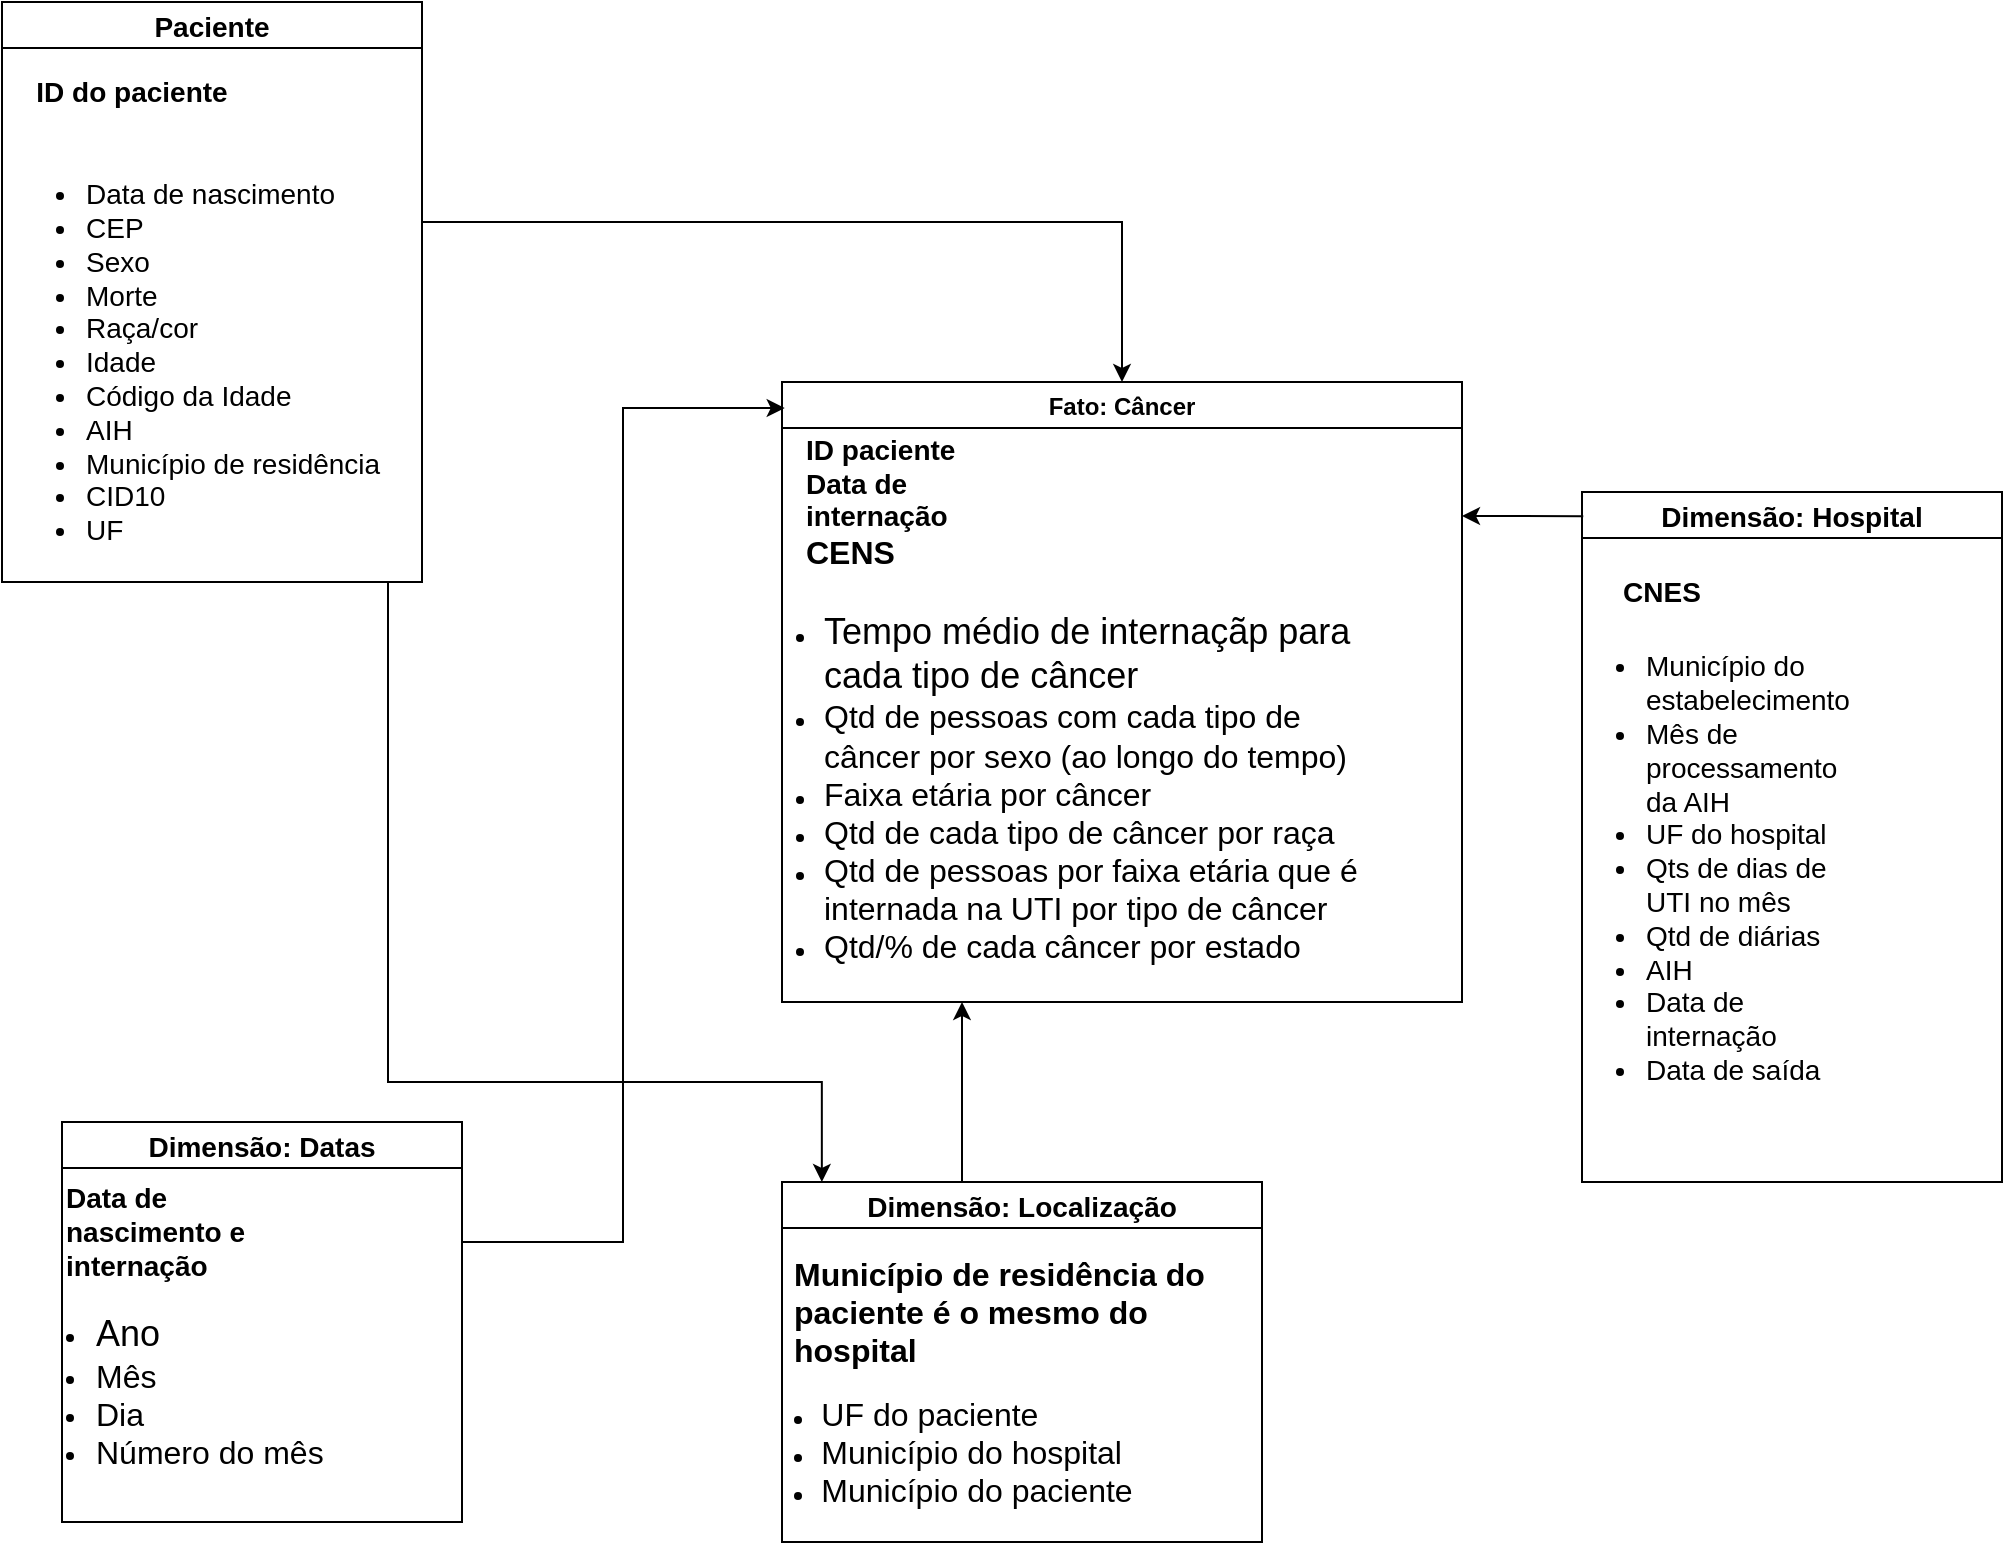 <mxfile version="20.2.3" type="device"><diagram name="Page-1" id="b520641d-4fe3-3701-9064-5fc419738815"><mxGraphModel dx="1342" dy="621" grid="1" gridSize="10" guides="1" tooltips="1" connect="1" arrows="1" fold="1" page="1" pageScale="1" pageWidth="1100" pageHeight="850" background="none" math="0" shadow="0"><root><mxCell id="0"/><mxCell id="1" parent="0"/><mxCell id="POWdv9paZLeUjpEwOVS2-1" value="Fato: Câncer" style="swimlane;" vertex="1" parent="1"><mxGeometry x="430" y="220" width="340" height="310" as="geometry"/></mxCell><mxCell id="POWdv9paZLeUjpEwOVS2-3" value="&lt;b&gt;&lt;font style=&quot;font-size: 14px;&quot;&gt;ID paciente&lt;br&gt;Data de internação&lt;br&gt;&lt;/font&gt;&lt;/b&gt;&lt;div style=&quot;&quot;&gt;&lt;span style=&quot;background-color: initial;&quot;&gt;&lt;b&gt;&lt;font size=&quot;3&quot;&gt;CENS&lt;/font&gt;&lt;/b&gt;&lt;/span&gt;&lt;/div&gt;" style="text;html=1;strokeColor=none;fillColor=none;align=left;verticalAlign=middle;whiteSpace=wrap;rounded=0;" vertex="1" parent="POWdv9paZLeUjpEwOVS2-1"><mxGeometry x="10" y="30" width="110" height="60" as="geometry"/></mxCell><mxCell id="POWdv9paZLeUjpEwOVS2-4" value="&lt;div style=&quot;text-align: left;&quot;&gt;&lt;div&gt;&lt;span style=&quot;font-size: 14px;&quot;&gt;&lt;br&gt;&lt;/span&gt;&lt;/div&gt;&lt;ul&gt;&lt;li&gt;&lt;span style=&quot;background-color: initial;&quot;&gt;&lt;font style=&quot;font-size: 18px;&quot;&gt;Tempo médio de internaçãp para cada tipo de câncer&lt;/font&gt;&lt;/span&gt;&lt;/li&gt;&lt;li&gt;&lt;span style=&quot;background-color: initial;&quot;&gt;&lt;font size=&quot;3&quot;&gt;Qtd de pessoas com cada tipo de câncer por sexo (ao longo do tempo)&lt;/font&gt;&lt;/span&gt;&lt;/li&gt;&lt;li&gt;&lt;span style=&quot;background-color: initial;&quot;&gt;&lt;font size=&quot;3&quot;&gt;Faixa etária por câncer&lt;/font&gt;&lt;/span&gt;&lt;/li&gt;&lt;li&gt;&lt;font size=&quot;3&quot;&gt;Qtd de cada tipo de câncer por raça&lt;/font&gt;&lt;/li&gt;&lt;li&gt;&lt;font size=&quot;3&quot;&gt;Qtd de pessoas por faixa etária que é internada na UTI por tipo de câncer&lt;/font&gt;&lt;/li&gt;&lt;li&gt;&lt;span style=&quot;background-color: initial;&quot;&gt;&lt;font size=&quot;3&quot; style=&quot;&quot;&gt;Qtd/% de cada câncer por estado&lt;/font&gt;&lt;/span&gt;&lt;/li&gt;&lt;/ul&gt;&lt;/div&gt;" style="text;html=1;strokeColor=none;fillColor=none;align=center;verticalAlign=middle;whiteSpace=wrap;rounded=0;" vertex="1" parent="POWdv9paZLeUjpEwOVS2-1"><mxGeometry x="-20" y="180" width="310" height="30" as="geometry"/></mxCell><mxCell id="POWdv9paZLeUjpEwOVS2-58" value="Dimensão: Datas" style="swimlane;fontSize=14;" vertex="1" parent="1"><mxGeometry x="70" y="590" width="200" height="200" as="geometry"/></mxCell><mxCell id="POWdv9paZLeUjpEwOVS2-61" value="&lt;b&gt;Data de nascimento e internação&lt;/b&gt;" style="text;html=1;strokeColor=none;fillColor=none;align=left;verticalAlign=middle;whiteSpace=wrap;rounded=0;fontSize=14;" vertex="1" parent="POWdv9paZLeUjpEwOVS2-58"><mxGeometry y="40" width="130" height="30" as="geometry"/></mxCell><mxCell id="POWdv9paZLeUjpEwOVS2-62" value="&lt;ul&gt;&lt;li&gt;&lt;font style=&quot;font-size: 18px;&quot;&gt;Ano&lt;/font&gt;&lt;/li&gt;&lt;li&gt;&lt;font size=&quot;3&quot;&gt;Mês&lt;/font&gt;&lt;/li&gt;&lt;li&gt;&lt;font size=&quot;3&quot;&gt;Dia&lt;/font&gt;&lt;/li&gt;&lt;li&gt;&lt;font size=&quot;3&quot;&gt;Número do mês&lt;/font&gt;&lt;/li&gt;&lt;/ul&gt;" style="text;html=1;strokeColor=none;fillColor=none;align=left;verticalAlign=middle;whiteSpace=wrap;rounded=0;fontSize=14;" vertex="1" parent="POWdv9paZLeUjpEwOVS2-58"><mxGeometry x="-25" y="120" width="185" height="30" as="geometry"/></mxCell><mxCell id="POWdv9paZLeUjpEwOVS2-63" value="Paciente" style="swimlane;fontSize=14;" vertex="1" parent="1"><mxGeometry x="40" y="30" width="210" height="290" as="geometry"/></mxCell><mxCell id="POWdv9paZLeUjpEwOVS2-64" value="&lt;b&gt;ID do paciente&lt;/b&gt;" style="text;html=1;strokeColor=none;fillColor=none;align=center;verticalAlign=middle;whiteSpace=wrap;rounded=0;fontSize=14;" vertex="1" parent="POWdv9paZLeUjpEwOVS2-63"><mxGeometry x="5" y="30" width="120" height="30" as="geometry"/></mxCell><mxCell id="POWdv9paZLeUjpEwOVS2-65" value="&lt;ul&gt;&lt;li&gt;Data de nascimento&lt;/li&gt;&lt;li&gt;CEP&lt;/li&gt;&lt;li&gt;Sexo&lt;/li&gt;&lt;li&gt;Morte&lt;/li&gt;&lt;li&gt;Raça/cor&lt;/li&gt;&lt;li&gt;Idade&lt;/li&gt;&lt;li&gt;Código da Idade&lt;/li&gt;&lt;li&gt;AIH&lt;/li&gt;&lt;li&gt;Município de residência&lt;/li&gt;&lt;li&gt;CID10&lt;/li&gt;&lt;li&gt;UF&lt;/li&gt;&lt;/ul&gt;" style="text;html=1;strokeColor=none;fillColor=none;align=left;verticalAlign=middle;whiteSpace=wrap;rounded=0;fontSize=14;" vertex="1" parent="POWdv9paZLeUjpEwOVS2-63"><mxGeometry y="70" width="200" height="220" as="geometry"/></mxCell><mxCell id="POWdv9paZLeUjpEwOVS2-66" value="Dimensão: Hospital" style="swimlane;fontSize=14;" vertex="1" parent="1"><mxGeometry x="830" y="275" width="210" height="345" as="geometry"/></mxCell><mxCell id="POWdv9paZLeUjpEwOVS2-67" value="&lt;b&gt;CNES&lt;/b&gt;" style="text;html=1;strokeColor=none;fillColor=none;align=center;verticalAlign=middle;whiteSpace=wrap;rounded=0;fontSize=14;" vertex="1" parent="POWdv9paZLeUjpEwOVS2-66"><mxGeometry x="10" y="35" width="60" height="30" as="geometry"/></mxCell><mxCell id="POWdv9paZLeUjpEwOVS2-68" value="&lt;ul&gt;&lt;li&gt;Município do estabelecimento&lt;/li&gt;&lt;li&gt;Mês de processamento da AIH&lt;/li&gt;&lt;li&gt;UF do hospital&lt;/li&gt;&lt;li&gt;Qts de dias de UTI no mês&lt;/li&gt;&lt;li&gt;Qtd de diárias&lt;/li&gt;&lt;li&gt;AIH&lt;/li&gt;&lt;li&gt;Data de internação&lt;/li&gt;&lt;li&gt;Data de saída&lt;/li&gt;&lt;/ul&gt;" style="text;html=1;strokeColor=none;fillColor=none;align=left;verticalAlign=middle;whiteSpace=wrap;rounded=0;fontSize=14;" vertex="1" parent="POWdv9paZLeUjpEwOVS2-66"><mxGeometry x="-10" y="125" width="150" height="125" as="geometry"/></mxCell><mxCell id="POWdv9paZLeUjpEwOVS2-71" value="Dimensão: Localização" style="swimlane;fontSize=14;" vertex="1" parent="1"><mxGeometry x="430" y="620" width="240" height="180" as="geometry"/></mxCell><mxCell id="POWdv9paZLeUjpEwOVS2-72" value="&lt;ul style=&quot;font-size: 12px; text-align: left;&quot;&gt;&lt;li&gt;&lt;span style=&quot;font-size: medium; background-color: initial;&quot;&gt;UF do paciente&lt;/span&gt;&lt;br&gt;&lt;/li&gt;&lt;li&gt;&lt;span style=&quot;background-color: initial;&quot;&gt;&lt;font size=&quot;3&quot;&gt;Município do hospital&lt;/font&gt;&lt;/span&gt;&lt;/li&gt;&lt;li&gt;&lt;span style=&quot;background-color: initial;&quot;&gt;&lt;font size=&quot;3&quot;&gt;Município do paciente&lt;/font&gt;&lt;/span&gt;&lt;/li&gt;&lt;/ul&gt;" style="text;html=1;strokeColor=none;fillColor=none;align=center;verticalAlign=middle;whiteSpace=wrap;rounded=0;fontSize=14;" vertex="1" parent="POWdv9paZLeUjpEwOVS2-71"><mxGeometry x="-30" y="120" width="215" height="30" as="geometry"/></mxCell><mxCell id="POWdv9paZLeUjpEwOVS2-73" value="&lt;div style=&quot;text-align: left;&quot;&gt;&lt;span style=&quot;background-color: initial; font-size: medium;&quot;&gt;&lt;b&gt;Município de residência do paciente é o mesmo do hospital&lt;/b&gt;&lt;/span&gt;&lt;/div&gt;" style="text;html=1;strokeColor=none;fillColor=none;align=center;verticalAlign=middle;whiteSpace=wrap;rounded=0;fontSize=14;" vertex="1" parent="POWdv9paZLeUjpEwOVS2-71"><mxGeometry x="5" y="50" width="210" height="30" as="geometry"/></mxCell><mxCell id="POWdv9paZLeUjpEwOVS2-74" value="" style="edgeStyle=elbowEdgeStyle;elbow=vertical;endArrow=classic;html=1;rounded=0;fontSize=14;" edge="1" parent="1" target="POWdv9paZLeUjpEwOVS2-1"><mxGeometry width="50" height="50" relative="1" as="geometry"><mxPoint x="250" y="60" as="sourcePoint"/><mxPoint x="370" y="290" as="targetPoint"/></mxGeometry></mxCell><mxCell id="POWdv9paZLeUjpEwOVS2-75" value="" style="edgeStyle=elbowEdgeStyle;elbow=horizontal;endArrow=classic;html=1;rounded=0;fontSize=14;entryX=0.004;entryY=0.042;entryDx=0;entryDy=0;entryPerimeter=0;" edge="1" parent="1" target="POWdv9paZLeUjpEwOVS2-1"><mxGeometry width="50" height="50" relative="1" as="geometry"><mxPoint x="270" y="650" as="sourcePoint"/><mxPoint x="320" y="600" as="targetPoint"/></mxGeometry></mxCell><mxCell id="POWdv9paZLeUjpEwOVS2-76" value="" style="endArrow=classic;html=1;rounded=0;fontSize=14;" edge="1" parent="1"><mxGeometry width="50" height="50" relative="1" as="geometry"><mxPoint x="520" y="620" as="sourcePoint"/><mxPoint x="520" y="530" as="targetPoint"/></mxGeometry></mxCell><mxCell id="POWdv9paZLeUjpEwOVS2-77" value="" style="endArrow=classic;html=1;rounded=0;fontSize=14;exitX=0.003;exitY=0.035;exitDx=0;exitDy=0;exitPerimeter=0;" edge="1" parent="1" source="POWdv9paZLeUjpEwOVS2-66"><mxGeometry width="50" height="50" relative="1" as="geometry"><mxPoint x="830" y="300" as="sourcePoint"/><mxPoint x="770" y="287" as="targetPoint"/></mxGeometry></mxCell><mxCell id="POWdv9paZLeUjpEwOVS2-78" value="" style="edgeStyle=elbowEdgeStyle;elbow=vertical;endArrow=classic;html=1;rounded=0;fontSize=14;entryX=0.083;entryY=0;entryDx=0;entryDy=0;entryPerimeter=0;" edge="1" parent="1" target="POWdv9paZLeUjpEwOVS2-71"><mxGeometry width="50" height="50" relative="1" as="geometry"><mxPoint x="233" y="320" as="sourcePoint"/><mxPoint x="430" y="610" as="targetPoint"/><Array as="points"><mxPoint x="440" y="570"/><mxPoint x="350" y="550"/><mxPoint x="440" y="590"/><mxPoint x="320" y="550"/></Array></mxGeometry></mxCell></root></mxGraphModel></diagram></mxfile>